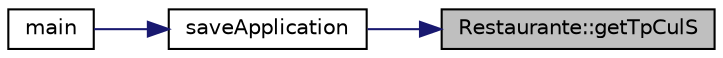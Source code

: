 digraph "Restaurante::getTpCulS"
{
 // LATEX_PDF_SIZE
  edge [fontname="Helvetica",fontsize="10",labelfontname="Helvetica",labelfontsize="10"];
  node [fontname="Helvetica",fontsize="10",shape=record];
  rankdir="RL";
  Node1 [label="Restaurante::getTpCulS",height=0.2,width=0.4,color="black", fillcolor="grey75", style="filled", fontcolor="black",tooltip="Getter do tamanho do vetor dos tipos de culinaria."];
  Node1 -> Node2 [dir="back",color="midnightblue",fontsize="10",style="solid",fontname="Helvetica"];
  Node2 [label="saveApplication",height=0.2,width=0.4,color="black", fillcolor="white", style="filled",URL="$_utils_8h.html#ae7accc5ba838c1a908a6c5a75d9a604c",tooltip="Salva a aplicacao escrevendo a info necessaria em documentos de texto."];
  Node2 -> Node3 [dir="back",color="midnightblue",fontsize="10",style="solid",fontname="Helvetica"];
  Node3 [label="main",height=0.2,width=0.4,color="black", fillcolor="white", style="filled",URL="$main_8cpp.html#ae66f6b31b5ad750f1fe042a706a4e3d4",tooltip=" "];
}
